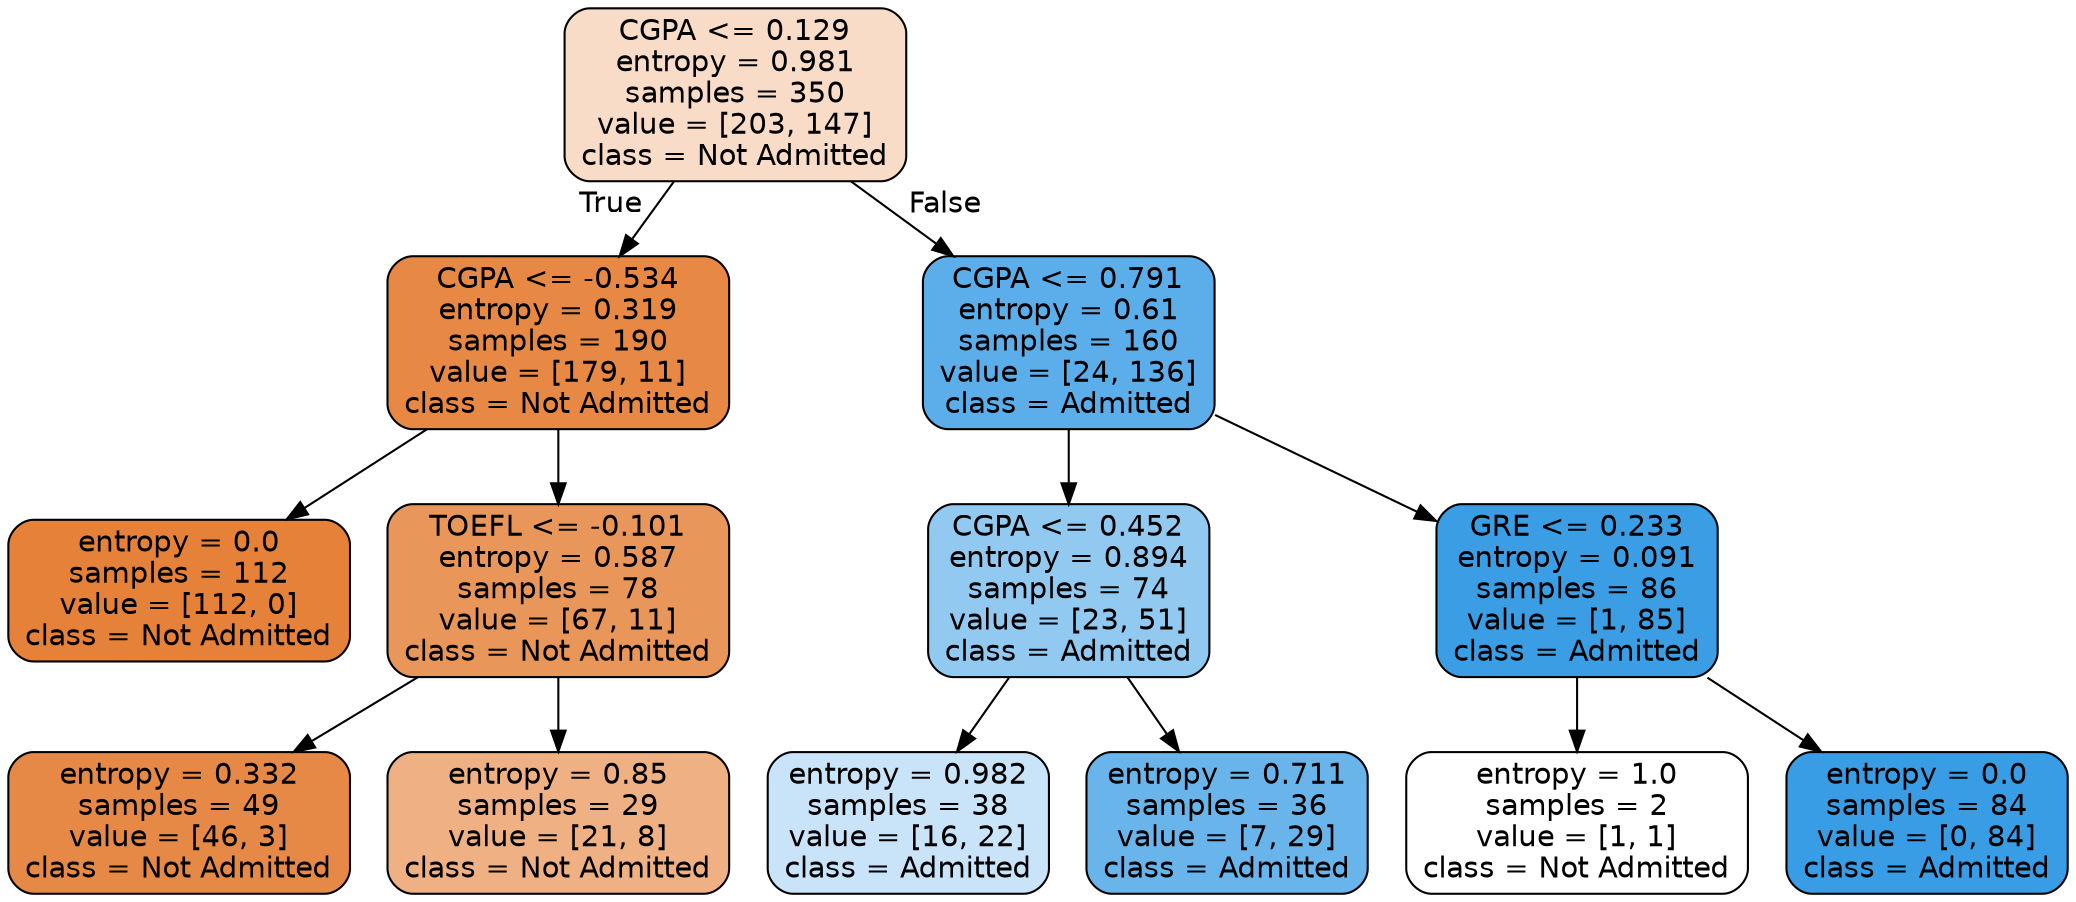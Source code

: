 digraph Tree {
node [shape=box, style="filled, rounded", color="black", fontname=helvetica] ;
edge [fontname=helvetica] ;
0 [label="CGPA <= 0.129\nentropy = 0.981\nsamples = 350\nvalue = [203, 147]\nclass = Not Admitted", fillcolor="#f8dcc8"] ;
1 [label="CGPA <= -0.534\nentropy = 0.319\nsamples = 190\nvalue = [179, 11]\nclass = Not Admitted", fillcolor="#e78945"] ;
0 -> 1 [labeldistance=2.5, labelangle=45, headlabel="True"] ;
2 [label="entropy = 0.0\nsamples = 112\nvalue = [112, 0]\nclass = Not Admitted", fillcolor="#e58139"] ;
1 -> 2 ;
3 [label="TOEFL <= -0.101\nentropy = 0.587\nsamples = 78\nvalue = [67, 11]\nclass = Not Admitted", fillcolor="#e9965a"] ;
1 -> 3 ;
4 [label="entropy = 0.332\nsamples = 49\nvalue = [46, 3]\nclass = Not Admitted", fillcolor="#e78946"] ;
3 -> 4 ;
5 [label="entropy = 0.85\nsamples = 29\nvalue = [21, 8]\nclass = Not Admitted", fillcolor="#efb184"] ;
3 -> 5 ;
6 [label="CGPA <= 0.791\nentropy = 0.61\nsamples = 160\nvalue = [24, 136]\nclass = Admitted", fillcolor="#5caeea"] ;
0 -> 6 [labeldistance=2.5, labelangle=-45, headlabel="False"] ;
7 [label="CGPA <= 0.452\nentropy = 0.894\nsamples = 74\nvalue = [23, 51]\nclass = Admitted", fillcolor="#92c9f1"] ;
6 -> 7 ;
8 [label="entropy = 0.982\nsamples = 38\nvalue = [16, 22]\nclass = Admitted", fillcolor="#c9e4f8"] ;
7 -> 8 ;
9 [label="entropy = 0.711\nsamples = 36\nvalue = [7, 29]\nclass = Admitted", fillcolor="#69b5eb"] ;
7 -> 9 ;
10 [label="GRE <= 0.233\nentropy = 0.091\nsamples = 86\nvalue = [1, 85]\nclass = Admitted", fillcolor="#3b9ee5"] ;
6 -> 10 ;
11 [label="entropy = 1.0\nsamples = 2\nvalue = [1, 1]\nclass = Not Admitted", fillcolor="#ffffff"] ;
10 -> 11 ;
12 [label="entropy = 0.0\nsamples = 84\nvalue = [0, 84]\nclass = Admitted", fillcolor="#399de5"] ;
10 -> 12 ;
}